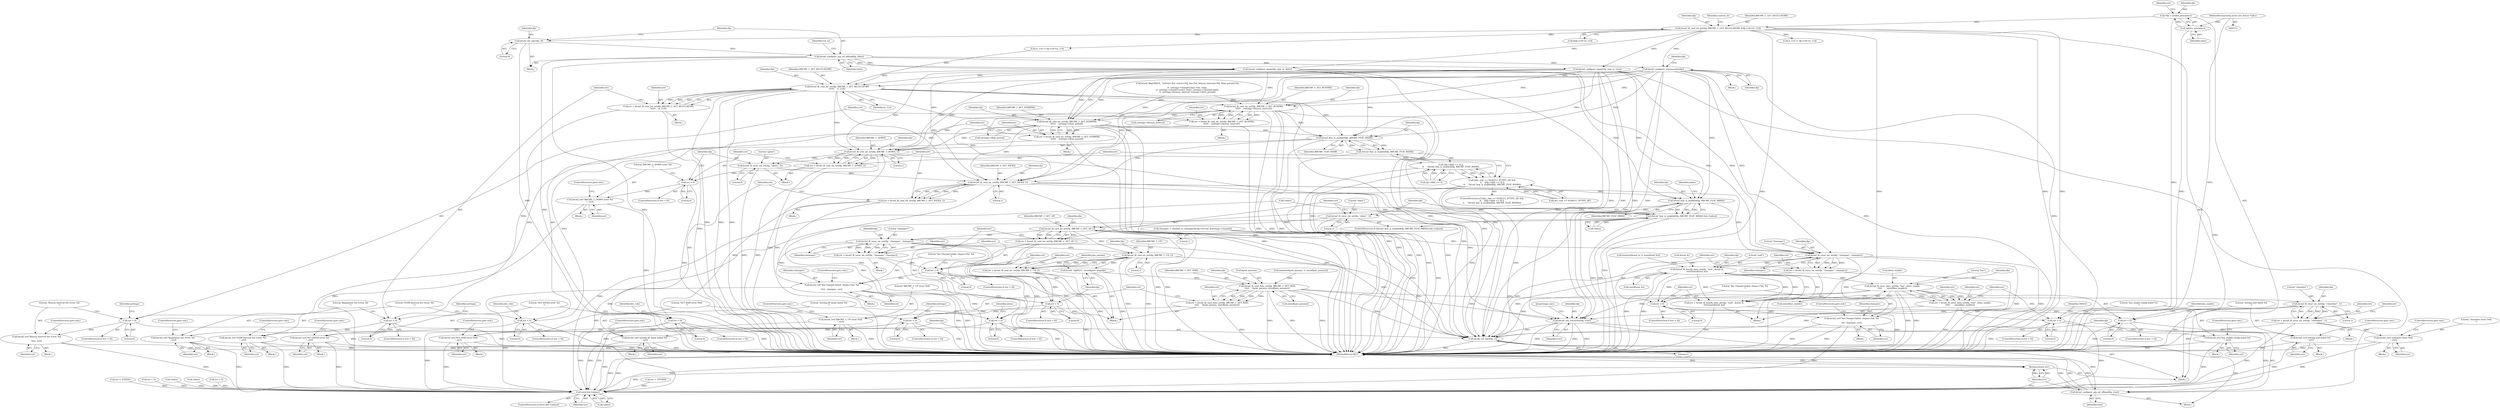 digraph "0_linux_ded89912156b1a47d940a0c954c43afbabd0c42c@API" {
"1000439" [label="(Call,brcmf_configure_opensecurity(ifp))"];
"1000212" [label="(Call,brcmf_fil_cmd_int_get(ifp, BRCMF_C_GET_REGULATORY, &ifp->vif->is_11d))"];
"1000124" [label="(Call,*ifp = netdev_priv(ndev))"];
"1000126" [label="(Call,netdev_priv(ndev))"];
"1000114" [label="(MethodParameterIn,struct net_device *ndev)"];
"1000353" [label="(Call,brcmf_configure_arp_nd_offload(ifp, false))"];
"1000350" [label="(Call,brcmf_set_mpc(ifp, 0))"];
"1000464" [label="(Call,brcmf_fil_cmd_int_set(ifp, BRCMF_C_SET_REGULATORY,\n\t\t\t\t\t\t    is_11d))"];
"1000462" [label="(Call,err = brcmf_fil_cmd_int_set(ifp, BRCMF_C_SET_REGULATORY,\n\t\t\t\t\t\t    is_11d))"];
"1000469" [label="(Call,err < 0)"];
"1000473" [label="(Call,brcmf_err(\"Regulatory Set Error, %d\n\", err))"];
"1000801" [label="(Call,(err) && (!mbss))"];
"1000812" [label="(Return,return err;)"];
"1000484" [label="(Call,brcmf_fil_cmd_int_set(ifp, BRCMF_C_SET_BCNPRD,\n\t\t\t\t\t\t    settings->beacon_interval))"];
"1000482" [label="(Call,err = brcmf_fil_cmd_int_set(ifp, BRCMF_C_SET_BCNPRD,\n\t\t\t\t\t\t    settings->beacon_interval))"];
"1000491" [label="(Call,err < 0)"];
"1000495" [label="(Call,brcmf_err(\"Beacon Interval Set Error, %d\n\",\n\t\t\t\t\t  err))"];
"1000506" [label="(Call,brcmf_fil_cmd_int_set(ifp, BRCMF_C_SET_DTIMPRD,\n\t\t\t\t\t\t    settings->dtim_period))"];
"1000504" [label="(Call,err = brcmf_fil_cmd_int_set(ifp, BRCMF_C_SET_DTIMPRD,\n\t\t\t\t\t\t    settings->dtim_period))"];
"1000513" [label="(Call,err < 0)"];
"1000517" [label="(Call,brcmf_err(\"DTIM Interval Set Error, %d\n\", err))"];
"1000533" [label="(Call,brcmf_feat_is_enabled(ifp, BRCMF_FEAT_RSDB))"];
"1000532" [label="(Call,!brcmf_feat_is_enabled(ifp, BRCMF_FEAT_RSDB))"];
"1000526" [label="(Call,(ifp->ifidx == 0) ||\n\t\t     !brcmf_feat_is_enabled(ifp, BRCMF_FEAT_RSDB))"];
"1000522" [label="(Call,(dev_role == NL80211_IFTYPE_AP) &&\n\t\t    ((ifp->ifidx == 0) ||\n\t\t     !brcmf_feat_is_enabled(ifp, BRCMF_FEAT_RSDB)))"];
"1000539" [label="(Call,brcmf_fil_cmd_int_set(ifp, BRCMF_C_DOWN, 1))"];
"1000537" [label="(Call,err = brcmf_fil_cmd_int_set(ifp, BRCMF_C_DOWN, 1))"];
"1000544" [label="(Call,err < 0)"];
"1000548" [label="(Call,brcmf_err(\"BRCMF_C_DOWN error %d\n\", err))"];
"1000552" [label="(Call,brcmf_fil_iovar_int_set(ifp, \"apsta\", 0))"];
"1000558" [label="(Call,brcmf_fil_cmd_int_set(ifp, BRCMF_C_SET_INFRA, 1))"];
"1000556" [label="(Call,err = brcmf_fil_cmd_int_set(ifp, BRCMF_C_SET_INFRA, 1))"];
"1000563" [label="(Call,err < 0)"];
"1000567" [label="(Call,brcmf_err(\"SET INFRA error %d\n\", err))"];
"1000594" [label="(Call,brcmf_feat_is_enabled(ifp, BRCMF_FEAT_MBSS))"];
"1000593" [label="(Call,(brcmf_feat_is_enabled(ifp, BRCMF_FEAT_MBSS)) && (!mbss))"];
"1000599" [label="(Call,brcmf_fil_iovar_int_set(ifp, \"mbss\", 1))"];
"1000605" [label="(Call,brcmf_fil_cmd_int_set(ifp, BRCMF_C_SET_AP, 1))"];
"1000603" [label="(Call,err = brcmf_fil_cmd_int_set(ifp, BRCMF_C_SET_AP, 1))"];
"1000610" [label="(Call,err < 0)"];
"1000614" [label="(Call,brcmf_err(\"setting AP mode failed %d\n\", err))"];
"1000624" [label="(Call,brcmf_fil_iovar_int_set(ifp, \"chanspec\", chanspec))"];
"1000622" [label="(Call,err = brcmf_fil_iovar_int_set(ifp, \"chanspec\", chanspec))"];
"1000629" [label="(Call,err < 0)"];
"1000633" [label="(Call,brcmf_err(\"Set Channel failed: chspec=%d, %d\n\",\n\t\t\t\t\t  chanspec, err))"];
"1000640" [label="(Call,brcmf_fil_cmd_int_set(ifp, BRCMF_C_UP, 1))"];
"1000638" [label="(Call,err = brcmf_fil_cmd_int_set(ifp, BRCMF_C_UP, 1))"];
"1000645" [label="(Call,err < 0)"];
"1000649" [label="(Call,brcmf_err(\"BRCMF_C_UP error (%d)\n\", err))"];
"1000653" [label="(Call,brcmf_cfg80211_reconfigure_wep(ifp))"];
"1000672" [label="(Call,brcmf_fil_cmd_data_set(ifp, BRCMF_C_SET_SSID,\n\t\t\t\t\t     &join_params, sizeof(join_params)))"];
"1000670" [label="(Call,err = brcmf_fil_cmd_data_set(ifp, BRCMF_C_SET_SSID,\n\t\t\t\t\t     &join_params, sizeof(join_params)))"];
"1000680" [label="(Call,err < 0)"];
"1000684" [label="(Call,brcmf_err(\"SET SSID error (%d)\n\", err))"];
"1000695" [label="(Call,brcmf_fil_iovar_int_set(ifp, \"closednet\", 1))"];
"1000693" [label="(Call,err = brcmf_fil_iovar_int_set(ifp, \"closednet\", 1))"];
"1000702" [label="(Call,brcmf_err(\"closednet error (%d)\n\", err))"];
"1000796" [label="(Call,brcmf_net_setcarrier(ifp, true))"];
"1000806" [label="(Call,brcmf_set_mpc(ifp, 1))"];
"1000809" [label="(Call,brcmf_configure_arp_nd_offload(ifp, true))"];
"1000717" [label="(Call,brcmf_fil_iovar_int_set(ifp, \"chanspec\", chanspec))"];
"1000715" [label="(Call,err = brcmf_fil_iovar_int_set(ifp, \"chanspec\", chanspec))"];
"1000722" [label="(Call,err < 0)"];
"1000726" [label="(Call,brcmf_err(\"Set Channel failed: chspec=%d, %d\n\",\n\t\t\t\t  chanspec, err))"];
"1000733" [label="(Call,brcmf_fil_bsscfg_data_set(ifp, \"ssid\", &ssid_le,\n\t\t\t\t\t\tsizeof(ssid_le)))"];
"1000731" [label="(Call,err = brcmf_fil_bsscfg_data_set(ifp, \"ssid\", &ssid_le,\n\t\t\t\t\t\tsizeof(ssid_le)))"];
"1000741" [label="(Call,err < 0)"];
"1000745" [label="(Call,brcmf_err(\"setting ssid failed %d\n\", err))"];
"1000765" [label="(Call,brcmf_fil_iovar_data_set(ifp, \"bss\", &bss_enable,\n\t\t\t\t\t       sizeof(bss_enable)))"];
"1000763" [label="(Call,err = brcmf_fil_iovar_data_set(ifp, \"bss\", &bss_enable,\n\t\t\t\t\t       sizeof(bss_enable)))"];
"1000773" [label="(Call,err < 0)"];
"1000777" [label="(Call,brcmf_err(\"bss_enable config failed %d\n\", err))"];
"1000133" [label="(Identifier,err)"];
"1000465" [label="(Identifier,ifp)"];
"1000124" [label="(Call,*ifp = netdev_priv(ndev))"];
"1000629" [label="(Call,err < 0)"];
"1000748" [label="(ControlStructure,goto exit;)"];
"1000694" [label="(Identifier,err)"];
"1000657" [label="(Identifier,join_params)"];
"1000491" [label="(Call,err < 0)"];
"1000443" [label="(Identifier,ifp)"];
"1000523" [label="(Call,dev_role == NL80211_IFTYPE_AP)"];
"1000727" [label="(Literal,\"Set Channel failed: chspec=%d, %d\n\")"];
"1000645" [label="(Call,err < 0)"];
"1000651" [label="(Identifier,err)"];
"1000544" [label="(Call,err < 0)"];
"1000507" [label="(Identifier,ifp)"];
"1000745" [label="(Call,brcmf_err(\"setting ssid failed %d\n\", err))"];
"1000597" [label="(Call,!mbss)"];
"1000463" [label="(Identifier,err)"];
"1000600" [label="(Identifier,ifp)"];
"1000536" [label="(Block,)"];
"1000810" [label="(Identifier,ifp)"];
"1000623" [label="(Identifier,err)"];
"1000492" [label="(Identifier,err)"];
"1000406" [label="(Call,brcmf_configure_wpaie(ifp, wpa_ie, false))"];
"1000685" [label="(Literal,\"SET SSID error (%d)\n\")"];
"1000693" [label="(Call,err = brcmf_fil_iovar_int_set(ifp, \"closednet\", 1))"];
"1000768" [label="(Call,&bss_enable)"];
"1000806" [label="(Call,brcmf_set_mpc(ifp, 1))"];
"1000642" [label="(Identifier,BRCMF_C_UP)"];
"1000780" [label="(ControlStructure,goto exit;)"];
"1000484" [label="(Call,brcmf_fil_cmd_int_set(ifp, BRCMF_C_SET_BCNPRD,\n\t\t\t\t\t\t    settings->beacon_interval))"];
"1000552" [label="(Call,brcmf_fil_iovar_int_set(ifp, \"apsta\", 0))"];
"1000731" [label="(Call,err = brcmf_fil_bsscfg_data_set(ifp, \"ssid\", &ssid_le,\n\t\t\t\t\t\tsizeof(ssid_le)))"];
"1000503" [label="(Block,)"];
"1000357" [label="(Identifier,rsn_ie)"];
"1000567" [label="(Call,brcmf_err(\"SET INFRA error %d\n\", err))"];
"1000630" [label="(Identifier,err)"];
"1000604" [label="(Identifier,err)"];
"1000738" [label="(Call,sizeof(ssid_le))"];
"1000547" [label="(Block,)"];
"1000127" [label="(Identifier,ndev)"];
"1000609" [label="(ControlStructure,if (err < 0))"];
"1000704" [label="(Identifier,err)"];
"1000615" [label="(Literal,\"setting AP mode failed %d\n\")"];
"1000690" [label="(Identifier,settings)"];
"1000805" [label="(Block,)"];
"1000472" [label="(Block,)"];
"1000498" [label="(ControlStructure,goto exit;)"];
"1000213" [label="(Identifier,ifp)"];
"1000548" [label="(Call,brcmf_err(\"BRCMF_C_DOWN error %d\n\", err))"];
"1000675" [label="(Call,&join_params)"];
"1000782" [label="(Identifier,TRACE)"];
"1000473" [label="(Call,brcmf_err(\"Regulatory Set Error, %d\n\", err))"];
"1000553" [label="(Identifier,ifp)"];
"1000519" [label="(Identifier,err)"];
"1000736" [label="(Call,&ssid_le)"];
"1000747" [label="(Identifier,err)"];
"1000497" [label="(Identifier,err)"];
"1000624" [label="(Call,brcmf_fil_iovar_int_set(ifp, \"chanspec\", chanspec))"];
"1000450" [label="(Call,!mbss)"];
"1000722" [label="(Call,err < 0)"];
"1000132" [label="(Call,err = -EPERM)"];
"1000612" [label="(Literal,0)"];
"1000355" [label="(Identifier,false)"];
"1000470" [label="(Identifier,err)"];
"1000683" [label="(Block,)"];
"1000506" [label="(Call,brcmf_fil_cmd_int_set(ifp, BRCMF_C_SET_DTIMPRD,\n\t\t\t\t\t\t    settings->dtim_period))"];
"1000486" [label="(Identifier,BRCMF_C_SET_BCNPRD)"];
"1000222" [label="(Identifier,country_ie)"];
"1000594" [label="(Call,brcmf_feat_is_enabled(ifp, BRCMF_FEAT_MBSS))"];
"1000628" [label="(ControlStructure,if (err < 0))"];
"1000743" [label="(Literal,0)"];
"1000751" [label="(Identifier,bss_enable)"];
"1000813" [label="(Identifier,err)"];
"1000700" [label="(Identifier,err)"];
"1000560" [label="(Identifier,BRCMF_C_SET_INFRA)"];
"1000570" [label="(ControlStructure,goto exit;)"];
"1000116" [label="(Block,)"];
"1000520" [label="(ControlStructure,goto exit;)"];
"1000596" [label="(Identifier,BRCMF_FEAT_MBSS)"];
"1000526" [label="(Call,(ifp->ifidx == 0) ||\n\t\t     !brcmf_feat_is_enabled(ifp, BRCMF_FEAT_RSDB))"];
"1000679" [label="(ControlStructure,if (err < 0))"];
"1000496" [label="(Literal,\"Beacon Interval Set Error, %d\n\")"];
"1000681" [label="(Identifier,err)"];
"1000649" [label="(Call,brcmf_err(\"BRCMF_C_UP error (%d)\n\", err))"];
"1000564" [label="(Identifier,err)"];
"1000541" [label="(Identifier,BRCMF_C_DOWN)"];
"1000732" [label="(Identifier,err)"];
"1000734" [label="(Identifier,ifp)"];
"1000682" [label="(Literal,0)"];
"1000740" [label="(ControlStructure,if (err < 0))"];
"1000671" [label="(Identifier,err)"];
"1000770" [label="(Call,sizeof(bss_enable))"];
"1000517" [label="(Call,brcmf_err(\"DTIM Interval Set Error, %d\n\", err))"];
"1000524" [label="(Identifier,dev_role)"];
"1000592" [label="(ControlStructure,if ((brcmf_feat_is_enabled(ifp, BRCMF_FEAT_MBSS)) && (!mbss)))"];
"1000542" [label="(Literal,1)"];
"1000568" [label="(Literal,\"SET INFRA error %d\n\")"];
"1000811" [label="(Identifier,true)"];
"1000513" [label="(Call,err < 0)"];
"1000565" [label="(Literal,0)"];
"1000625" [label="(Identifier,ifp)"];
"1000212" [label="(Call,brcmf_fil_cmd_int_get(ifp, BRCMF_C_GET_REGULATORY, &ifp->vif->is_11d))"];
"1000726" [label="(Call,brcmf_err(\"Set Channel failed: chspec=%d, %d\n\",\n\t\t\t\t  chanspec, err))"];
"1000632" [label="(Block,)"];
"1000439" [label="(Call,brcmf_configure_opensecurity(ifp))"];
"1000677" [label="(Call,sizeof(join_params))"];
"1000537" [label="(Call,err = brcmf_fil_cmd_int_set(ifp, BRCMF_C_DOWN, 1))"];
"1000505" [label="(Identifier,err)"];
"1000595" [label="(Identifier,ifp)"];
"1000485" [label="(Identifier,ifp)"];
"1000550" [label="(Identifier,err)"];
"1000554" [label="(Literal,\"apsta\")"];
"1000744" [label="(Block,)"];
"1000715" [label="(Call,err = brcmf_fil_iovar_int_set(ifp, \"chanspec\", chanspec))"];
"1000672" [label="(Call,brcmf_fil_cmd_data_set(ifp, BRCMF_C_SET_SSID,\n\t\t\t\t\t     &join_params, sizeof(join_params)))"];
"1000555" [label="(Literal,0)"];
"1000692" [label="(Block,)"];
"1000764" [label="(Identifier,err)"];
"1000721" [label="(ControlStructure,if (err < 0))"];
"1000741" [label="(Call,err < 0)"];
"1000352" [label="(Literal,0)"];
"1000733" [label="(Call,brcmf_fil_bsscfg_data_set(ifp, \"ssid\", &ssid_le,\n\t\t\t\t\t\tsizeof(ssid_le)))"];
"1000774" [label="(Identifier,err)"];
"1000742" [label="(Identifier,err)"];
"1000635" [label="(Identifier,chanspec)"];
"1000350" [label="(Call,brcmf_set_mpc(ifp, 0))"];
"1000543" [label="(ControlStructure,if (err < 0))"];
"1000561" [label="(Literal,1)"];
"1000549" [label="(Literal,\"BRCMF_C_DOWN error %d\n\")"];
"1000779" [label="(Identifier,err)"];
"1000474" [label="(Literal,\"Regulatory Set Error, %d\n\")"];
"1000634" [label="(Literal,\"Set Channel failed: chspec=%d, %d\n\")"];
"1000643" [label="(Literal,1)"];
"1000582" [label="(Call,err = -EINVAL)"];
"1000540" [label="(Identifier,ifp)"];
"1000655" [label="(Call,memset(&join_params, 0, sizeof(join_params)))"];
"1000705" [label="(ControlStructure,goto exit;)"];
"1000493" [label="(Literal,0)"];
"1000718" [label="(Identifier,ifp)"];
"1000532" [label="(Call,!brcmf_feat_is_enabled(ifp, BRCMF_FEAT_RSDB))"];
"1000452" [label="(Block,)"];
"1000440" [label="(Identifier,ifp)"];
"1000803" [label="(Call,!mbss)"];
"1000613" [label="(Block,)"];
"1000114" [label="(MethodParameterIn,struct net_device *ndev)"];
"1000636" [label="(Identifier,err)"];
"1000461" [label="(Block,)"];
"1000535" [label="(Identifier,BRCMF_FEAT_RSDB)"];
"1000476" [label="(ControlStructure,goto exit;)"];
"1000719" [label="(Literal,\"chanspec\")"];
"1000777" [label="(Call,brcmf_err(\"bss_enable config failed %d\n\", err))"];
"1000626" [label="(Literal,\"chanspec\")"];
"1000641" [label="(Identifier,ifp)"];
"1000627" [label="(Identifier,chanspec)"];
"1000411" [label="(Call,err < 0)"];
"1000435" [label="(Block,)"];
"1000558" [label="(Call,brcmf_fil_cmd_int_set(ifp, BRCMF_C_SET_INFRA, 1))"];
"1000730" [label="(ControlStructure,goto exit;)"];
"1000155" [label="(Call,brcmf_dbg(TRACE, \"ctrlchn=%d, center=%d, bw=%d, beacon_interval=%d, dtim_period=%d,\n\",\n\t\t  settings->chandef.chan->hw_value,\n\t\t  settings->chandef.center_freq1, settings->chandef.width,\n\t\t  settings->beacon_interval, settings->dtim_period))"];
"1000809" [label="(Call,brcmf_configure_arp_nd_offload(ifp, true))"];
"1000728" [label="(Identifier,chanspec)"];
"1000569" [label="(Identifier,err)"];
"1000638" [label="(Call,err = brcmf_fil_cmd_int_set(ifp, BRCMF_C_UP, 1))"];
"1000557" [label="(Identifier,err)"];
"1000796" [label="(Call,brcmf_net_setcarrier(ifp, true))"];
"1000534" [label="(Identifier,ifp)"];
"1000521" [label="(ControlStructure,if ((dev_role == NL80211_IFTYPE_AP) &&\n\t\t    ((ifp->ifidx == 0) ||\n\t\t     !brcmf_feat_is_enabled(ifp, BRCMF_FEAT_RSDB))))"];
"1000142" [label="(Call,chanspec = chandef_to_chanspec(&cfg->d11inf, &settings->chandef))"];
"1000644" [label="(ControlStructure,if (err < 0))"];
"1000647" [label="(Literal,0)"];
"1000695" [label="(Call,brcmf_fil_iovar_int_set(ifp, \"closednet\", 1))"];
"1000799" [label="(JumpTarget,exit:)"];
"1000606" [label="(Identifier,ifp)"];
"1000765" [label="(Call,brcmf_fil_iovar_data_set(ifp, \"bss\", &bss_enable,\n\t\t\t\t\t       sizeof(bss_enable)))"];
"1000814" [label="(MethodReturn,RET)"];
"1000475" [label="(Identifier,err)"];
"1000126" [label="(Call,netdev_priv(ndev))"];
"1000620" [label="(Identifier,mbss)"];
"1000797" [label="(Identifier,ifp)"];
"1000773" [label="(Call,err < 0)"];
"1000687" [label="(ControlStructure,goto exit;)"];
"1000468" [label="(ControlStructure,if (err < 0))"];
"1000614" [label="(Call,brcmf_err(\"setting AP mode failed %d\n\", err))"];
"1000808" [label="(Literal,1)"];
"1000546" [label="(Literal,0)"];
"1000351" [label="(Identifier,ifp)"];
"1000619" [label="(Call,!mbss)"];
"1000639" [label="(Identifier,err)"];
"1000650" [label="(Literal,\"BRCMF_C_UP error (%d)\n\")"];
"1000490" [label="(ControlStructure,if (err < 0))"];
"1000494" [label="(Block,)"];
"1000516" [label="(Block,)"];
"1000483" [label="(Identifier,err)"];
"1000522" [label="(Call,(dev_role == NL80211_IFTYPE_AP) &&\n\t\t    ((ifp->ifidx == 0) ||\n\t\t     !brcmf_feat_is_enabled(ifp, BRCMF_FEAT_RSDB)))"];
"1000518" [label="(Literal,\"DTIM Interval Set Error, %d\n\")"];
"1000654" [label="(Identifier,ifp)"];
"1000607" [label="(Identifier,BRCMF_C_SET_AP)"];
"1000349" [label="(Block,)"];
"1000479" [label="(Identifier,settings)"];
"1000539" [label="(Call,brcmf_fil_cmd_int_set(ifp, BRCMF_C_DOWN, 1))"];
"1000538" [label="(Identifier,err)"];
"1000545" [label="(Identifier,err)"];
"1000633" [label="(Call,brcmf_err(\"Set Channel failed: chspec=%d, %d\n\",\n\t\t\t\t\t  chanspec, err))"];
"1000574" [label="(Call,is_11d != ifp->vif->is_11d)"];
"1000617" [label="(ControlStructure,goto exit;)"];
"1000467" [label="(Identifier,is_11d)"];
"1000495" [label="(Call,brcmf_err(\"Beacon Interval Set Error, %d\n\",\n\t\t\t\t\t  err))"];
"1000725" [label="(Block,)"];
"1000767" [label="(Literal,\"bss\")"];
"1000563" [label="(Call,err < 0)"];
"1000562" [label="(ControlStructure,if (err < 0))"];
"1000471" [label="(Literal,0)"];
"1000602" [label="(Literal,1)"];
"1000591" [label="(Block,)"];
"1000684" [label="(Call,brcmf_err(\"SET SSID error (%d)\n\", err))"];
"1000512" [label="(ControlStructure,if (err < 0))"];
"1000798" [label="(Identifier,true)"];
"1000347" [label="(Call,!mbss)"];
"1000603" [label="(Call,err = brcmf_fil_cmd_int_set(ifp, BRCMF_C_SET_AP, 1))"];
"1000766" [label="(Identifier,ifp)"];
"1000605" [label="(Call,brcmf_fil_cmd_int_set(ifp, BRCMF_C_SET_AP, 1))"];
"1000464" [label="(Call,brcmf_fil_cmd_int_set(ifp, BRCMF_C_SET_REGULATORY,\n\t\t\t\t\t\t    is_11d))"];
"1000610" [label="(Call,err < 0)"];
"1000646" [label="(Identifier,err)"];
"1000653" [label="(Call,brcmf_cfg80211_reconfigure_wep(ifp))"];
"1000598" [label="(Identifier,mbss)"];
"1000599" [label="(Call,brcmf_fil_iovar_int_set(ifp, \"mbss\", 1))"];
"1000696" [label="(Identifier,ifp)"];
"1000801" [label="(Call,(err) && (!mbss))"];
"1000703" [label="(Literal,\"closednet error (%d)\n\")"];
"1000800" [label="(ControlStructure,if ((err) && (!mbss)))"];
"1000589" [label="(Identifier,dev_role)"];
"1000670" [label="(Call,err = brcmf_fil_cmd_data_set(ifp, BRCMF_C_SET_SSID,\n\t\t\t\t\t     &join_params, sizeof(join_params)))"];
"1000454" [label="(Call,is_11d != ifp->vif->is_11d)"];
"1000469" [label="(Call,err < 0)"];
"1000608" [label="(Literal,1)"];
"1000724" [label="(Literal,0)"];
"1000509" [label="(Call,settings->dtim_period)"];
"1000714" [label="(Block,)"];
"1000125" [label="(Identifier,ifp)"];
"1000807" [label="(Identifier,ifp)"];
"1000648" [label="(Block,)"];
"1000723" [label="(Identifier,err)"];
"1000354" [label="(Identifier,ifp)"];
"1000640" [label="(Call,brcmf_fil_cmd_int_set(ifp, BRCMF_C_UP, 1))"];
"1000514" [label="(Identifier,err)"];
"1000622" [label="(Call,err = brcmf_fil_iovar_int_set(ifp, \"chanspec\", chanspec))"];
"1000686" [label="(Identifier,err)"];
"1000508" [label="(Identifier,BRCMF_C_SET_DTIMPRD)"];
"1000776" [label="(Block,)"];
"1000214" [label="(Identifier,BRCMF_C_GET_REGULATORY)"];
"1000746" [label="(Literal,\"setting ssid failed %d\n\")"];
"1000601" [label="(Literal,\"mbss\")"];
"1000559" [label="(Identifier,ifp)"];
"1000680" [label="(Call,err < 0)"];
"1000501" [label="(Identifier,settings)"];
"1000566" [label="(Block,)"];
"1000735" [label="(Literal,\"ssid\")"];
"1000487" [label="(Call,settings->beacon_interval)"];
"1000466" [label="(Identifier,BRCMF_C_SET_REGULATORY)"];
"1000515" [label="(Literal,0)"];
"1000611" [label="(Identifier,err)"];
"1000593" [label="(Call,(brcmf_feat_is_enabled(ifp, BRCMF_FEAT_MBSS)) && (!mbss))"];
"1000621" [label="(Block,)"];
"1000674" [label="(Identifier,BRCMF_C_SET_SSID)"];
"1000775" [label="(Literal,0)"];
"1000717" [label="(Call,brcmf_fil_iovar_int_set(ifp, \"chanspec\", chanspec))"];
"1000812" [label="(Return,return err;)"];
"1000616" [label="(Identifier,err)"];
"1000716" [label="(Identifier,err)"];
"1000425" [label="(Call,brcmf_configure_wpaie(ifp, tmp_ie, true))"];
"1000772" [label="(ControlStructure,if (err < 0))"];
"1000215" [label="(Call,&ifp->vif->is_11d)"];
"1000763" [label="(Call,err = brcmf_fil_iovar_data_set(ifp, \"bss\", &bss_enable,\n\t\t\t\t\t       sizeof(bss_enable)))"];
"1000482" [label="(Call,err = brcmf_fil_cmd_int_set(ifp, BRCMF_C_SET_BCNPRD,\n\t\t\t\t\t\t    settings->beacon_interval))"];
"1000802" [label="(Identifier,err)"];
"1000551" [label="(ControlStructure,goto exit;)"];
"1000556" [label="(Call,err = brcmf_fil_cmd_int_set(ifp, BRCMF_C_SET_INFRA, 1))"];
"1000698" [label="(Literal,1)"];
"1000243" [label="(Call,memset(&ssid_le, 0, sizeof(ssid_le)))"];
"1000430" [label="(Call,err < 0)"];
"1000702" [label="(Call,brcmf_err(\"closednet error (%d)\n\", err))"];
"1000504" [label="(Call,err = brcmf_fil_cmd_int_set(ifp, BRCMF_C_SET_DTIMPRD,\n\t\t\t\t\t\t    settings->dtim_period))"];
"1000631" [label="(Literal,0)"];
"1000701" [label="(Block,)"];
"1000720" [label="(Identifier,chanspec)"];
"1000673" [label="(Identifier,ifp)"];
"1000353" [label="(Call,brcmf_configure_arp_nd_offload(ifp, false))"];
"1000462" [label="(Call,err = brcmf_fil_cmd_int_set(ifp, BRCMF_C_SET_REGULATORY,\n\t\t\t\t\t\t    is_11d))"];
"1000481" [label="(Block,)"];
"1000637" [label="(ControlStructure,goto exit;)"];
"1000697" [label="(Literal,\"closednet\")"];
"1000652" [label="(ControlStructure,goto exit;)"];
"1000778" [label="(Literal,\"bss_enable config failed %d\n\")"];
"1000527" [label="(Call,ifp->ifidx == 0)"];
"1000729" [label="(Identifier,err)"];
"1000533" [label="(Call,brcmf_feat_is_enabled(ifp, BRCMF_FEAT_RSDB))"];
"1000439" -> "1000435"  [label="AST: "];
"1000439" -> "1000440"  [label="CFG: "];
"1000440" -> "1000439"  [label="AST: "];
"1000443" -> "1000439"  [label="CFG: "];
"1000439" -> "1000814"  [label="DDG: "];
"1000439" -> "1000814"  [label="DDG: "];
"1000212" -> "1000439"  [label="DDG: "];
"1000353" -> "1000439"  [label="DDG: "];
"1000439" -> "1000464"  [label="DDG: "];
"1000439" -> "1000484"  [label="DDG: "];
"1000439" -> "1000506"  [label="DDG: "];
"1000439" -> "1000533"  [label="DDG: "];
"1000439" -> "1000539"  [label="DDG: "];
"1000439" -> "1000558"  [label="DDG: "];
"1000439" -> "1000594"  [label="DDG: "];
"1000439" -> "1000717"  [label="DDG: "];
"1000439" -> "1000796"  [label="DDG: "];
"1000439" -> "1000806"  [label="DDG: "];
"1000212" -> "1000116"  [label="AST: "];
"1000212" -> "1000215"  [label="CFG: "];
"1000213" -> "1000212"  [label="AST: "];
"1000214" -> "1000212"  [label="AST: "];
"1000215" -> "1000212"  [label="AST: "];
"1000222" -> "1000212"  [label="CFG: "];
"1000212" -> "1000814"  [label="DDG: "];
"1000212" -> "1000814"  [label="DDG: "];
"1000212" -> "1000814"  [label="DDG: "];
"1000212" -> "1000814"  [label="DDG: "];
"1000124" -> "1000212"  [label="DDG: "];
"1000212" -> "1000350"  [label="DDG: "];
"1000212" -> "1000406"  [label="DDG: "];
"1000212" -> "1000425"  [label="DDG: "];
"1000212" -> "1000454"  [label="DDG: "];
"1000212" -> "1000574"  [label="DDG: "];
"1000124" -> "1000116"  [label="AST: "];
"1000124" -> "1000126"  [label="CFG: "];
"1000125" -> "1000124"  [label="AST: "];
"1000126" -> "1000124"  [label="AST: "];
"1000133" -> "1000124"  [label="CFG: "];
"1000124" -> "1000814"  [label="DDG: "];
"1000126" -> "1000124"  [label="DDG: "];
"1000126" -> "1000127"  [label="CFG: "];
"1000127" -> "1000126"  [label="AST: "];
"1000126" -> "1000814"  [label="DDG: "];
"1000114" -> "1000126"  [label="DDG: "];
"1000114" -> "1000112"  [label="AST: "];
"1000114" -> "1000814"  [label="DDG: "];
"1000353" -> "1000349"  [label="AST: "];
"1000353" -> "1000355"  [label="CFG: "];
"1000354" -> "1000353"  [label="AST: "];
"1000355" -> "1000353"  [label="AST: "];
"1000357" -> "1000353"  [label="CFG: "];
"1000353" -> "1000814"  [label="DDG: "];
"1000353" -> "1000814"  [label="DDG: "];
"1000350" -> "1000353"  [label="DDG: "];
"1000353" -> "1000406"  [label="DDG: "];
"1000353" -> "1000406"  [label="DDG: "];
"1000353" -> "1000425"  [label="DDG: "];
"1000350" -> "1000349"  [label="AST: "];
"1000350" -> "1000352"  [label="CFG: "];
"1000351" -> "1000350"  [label="AST: "];
"1000352" -> "1000350"  [label="AST: "];
"1000354" -> "1000350"  [label="CFG: "];
"1000350" -> "1000814"  [label="DDG: "];
"1000464" -> "1000462"  [label="AST: "];
"1000464" -> "1000467"  [label="CFG: "];
"1000465" -> "1000464"  [label="AST: "];
"1000466" -> "1000464"  [label="AST: "];
"1000467" -> "1000464"  [label="AST: "];
"1000462" -> "1000464"  [label="CFG: "];
"1000464" -> "1000814"  [label="DDG: "];
"1000464" -> "1000814"  [label="DDG: "];
"1000464" -> "1000814"  [label="DDG: "];
"1000464" -> "1000462"  [label="DDG: "];
"1000464" -> "1000462"  [label="DDG: "];
"1000464" -> "1000462"  [label="DDG: "];
"1000406" -> "1000464"  [label="DDG: "];
"1000425" -> "1000464"  [label="DDG: "];
"1000454" -> "1000464"  [label="DDG: "];
"1000464" -> "1000484"  [label="DDG: "];
"1000464" -> "1000506"  [label="DDG: "];
"1000464" -> "1000533"  [label="DDG: "];
"1000464" -> "1000539"  [label="DDG: "];
"1000464" -> "1000558"  [label="DDG: "];
"1000464" -> "1000806"  [label="DDG: "];
"1000462" -> "1000461"  [label="AST: "];
"1000463" -> "1000462"  [label="AST: "];
"1000470" -> "1000462"  [label="CFG: "];
"1000462" -> "1000814"  [label="DDG: "];
"1000462" -> "1000469"  [label="DDG: "];
"1000469" -> "1000468"  [label="AST: "];
"1000469" -> "1000471"  [label="CFG: "];
"1000470" -> "1000469"  [label="AST: "];
"1000471" -> "1000469"  [label="AST: "];
"1000474" -> "1000469"  [label="CFG: "];
"1000479" -> "1000469"  [label="CFG: "];
"1000469" -> "1000814"  [label="DDG: "];
"1000469" -> "1000473"  [label="DDG: "];
"1000473" -> "1000472"  [label="AST: "];
"1000473" -> "1000475"  [label="CFG: "];
"1000474" -> "1000473"  [label="AST: "];
"1000475" -> "1000473"  [label="AST: "];
"1000476" -> "1000473"  [label="CFG: "];
"1000473" -> "1000814"  [label="DDG: "];
"1000473" -> "1000801"  [label="DDG: "];
"1000801" -> "1000800"  [label="AST: "];
"1000801" -> "1000802"  [label="CFG: "];
"1000801" -> "1000803"  [label="CFG: "];
"1000802" -> "1000801"  [label="AST: "];
"1000803" -> "1000801"  [label="AST: "];
"1000807" -> "1000801"  [label="CFG: "];
"1000813" -> "1000801"  [label="CFG: "];
"1000801" -> "1000814"  [label="DDG: "];
"1000801" -> "1000814"  [label="DDG: "];
"1000801" -> "1000814"  [label="DDG: "];
"1000548" -> "1000801"  [label="DDG: "];
"1000680" -> "1000801"  [label="DDG: "];
"1000649" -> "1000801"  [label="DDG: "];
"1000567" -> "1000801"  [label="DDG: "];
"1000614" -> "1000801"  [label="DDG: "];
"1000430" -> "1000801"  [label="DDG: "];
"1000684" -> "1000801"  [label="DDG: "];
"1000702" -> "1000801"  [label="DDG: "];
"1000777" -> "1000801"  [label="DDG: "];
"1000411" -> "1000801"  [label="DDG: "];
"1000582" -> "1000801"  [label="DDG: "];
"1000726" -> "1000801"  [label="DDG: "];
"1000745" -> "1000801"  [label="DDG: "];
"1000495" -> "1000801"  [label="DDG: "];
"1000517" -> "1000801"  [label="DDG: "];
"1000132" -> "1000801"  [label="DDG: "];
"1000563" -> "1000801"  [label="DDG: "];
"1000693" -> "1000801"  [label="DDG: "];
"1000633" -> "1000801"  [label="DDG: "];
"1000773" -> "1000801"  [label="DDG: "];
"1000803" -> "1000801"  [label="DDG: "];
"1000593" -> "1000801"  [label="DDG: "];
"1000450" -> "1000801"  [label="DDG: "];
"1000347" -> "1000801"  [label="DDG: "];
"1000619" -> "1000801"  [label="DDG: "];
"1000801" -> "1000812"  [label="DDG: "];
"1000812" -> "1000116"  [label="AST: "];
"1000812" -> "1000813"  [label="CFG: "];
"1000813" -> "1000812"  [label="AST: "];
"1000814" -> "1000812"  [label="CFG: "];
"1000812" -> "1000814"  [label="DDG: "];
"1000813" -> "1000812"  [label="DDG: "];
"1000484" -> "1000482"  [label="AST: "];
"1000484" -> "1000487"  [label="CFG: "];
"1000485" -> "1000484"  [label="AST: "];
"1000486" -> "1000484"  [label="AST: "];
"1000487" -> "1000484"  [label="AST: "];
"1000482" -> "1000484"  [label="CFG: "];
"1000484" -> "1000814"  [label="DDG: "];
"1000484" -> "1000814"  [label="DDG: "];
"1000484" -> "1000814"  [label="DDG: "];
"1000484" -> "1000482"  [label="DDG: "];
"1000484" -> "1000482"  [label="DDG: "];
"1000484" -> "1000482"  [label="DDG: "];
"1000406" -> "1000484"  [label="DDG: "];
"1000425" -> "1000484"  [label="DDG: "];
"1000155" -> "1000484"  [label="DDG: "];
"1000484" -> "1000506"  [label="DDG: "];
"1000484" -> "1000533"  [label="DDG: "];
"1000484" -> "1000539"  [label="DDG: "];
"1000484" -> "1000558"  [label="DDG: "];
"1000484" -> "1000806"  [label="DDG: "];
"1000482" -> "1000481"  [label="AST: "];
"1000483" -> "1000482"  [label="AST: "];
"1000492" -> "1000482"  [label="CFG: "];
"1000482" -> "1000814"  [label="DDG: "];
"1000482" -> "1000491"  [label="DDG: "];
"1000491" -> "1000490"  [label="AST: "];
"1000491" -> "1000493"  [label="CFG: "];
"1000492" -> "1000491"  [label="AST: "];
"1000493" -> "1000491"  [label="AST: "];
"1000496" -> "1000491"  [label="CFG: "];
"1000501" -> "1000491"  [label="CFG: "];
"1000491" -> "1000814"  [label="DDG: "];
"1000491" -> "1000495"  [label="DDG: "];
"1000495" -> "1000494"  [label="AST: "];
"1000495" -> "1000497"  [label="CFG: "];
"1000496" -> "1000495"  [label="AST: "];
"1000497" -> "1000495"  [label="AST: "];
"1000498" -> "1000495"  [label="CFG: "];
"1000495" -> "1000814"  [label="DDG: "];
"1000506" -> "1000504"  [label="AST: "];
"1000506" -> "1000509"  [label="CFG: "];
"1000507" -> "1000506"  [label="AST: "];
"1000508" -> "1000506"  [label="AST: "];
"1000509" -> "1000506"  [label="AST: "];
"1000504" -> "1000506"  [label="CFG: "];
"1000506" -> "1000814"  [label="DDG: "];
"1000506" -> "1000814"  [label="DDG: "];
"1000506" -> "1000814"  [label="DDG: "];
"1000506" -> "1000504"  [label="DDG: "];
"1000506" -> "1000504"  [label="DDG: "];
"1000506" -> "1000504"  [label="DDG: "];
"1000406" -> "1000506"  [label="DDG: "];
"1000425" -> "1000506"  [label="DDG: "];
"1000155" -> "1000506"  [label="DDG: "];
"1000506" -> "1000533"  [label="DDG: "];
"1000506" -> "1000539"  [label="DDG: "];
"1000506" -> "1000558"  [label="DDG: "];
"1000506" -> "1000806"  [label="DDG: "];
"1000504" -> "1000503"  [label="AST: "];
"1000505" -> "1000504"  [label="AST: "];
"1000514" -> "1000504"  [label="CFG: "];
"1000504" -> "1000814"  [label="DDG: "];
"1000504" -> "1000513"  [label="DDG: "];
"1000513" -> "1000512"  [label="AST: "];
"1000513" -> "1000515"  [label="CFG: "];
"1000514" -> "1000513"  [label="AST: "];
"1000515" -> "1000513"  [label="AST: "];
"1000518" -> "1000513"  [label="CFG: "];
"1000524" -> "1000513"  [label="CFG: "];
"1000513" -> "1000814"  [label="DDG: "];
"1000513" -> "1000517"  [label="DDG: "];
"1000517" -> "1000516"  [label="AST: "];
"1000517" -> "1000519"  [label="CFG: "];
"1000518" -> "1000517"  [label="AST: "];
"1000519" -> "1000517"  [label="AST: "];
"1000520" -> "1000517"  [label="CFG: "];
"1000517" -> "1000814"  [label="DDG: "];
"1000533" -> "1000532"  [label="AST: "];
"1000533" -> "1000535"  [label="CFG: "];
"1000534" -> "1000533"  [label="AST: "];
"1000535" -> "1000533"  [label="AST: "];
"1000532" -> "1000533"  [label="CFG: "];
"1000533" -> "1000814"  [label="DDG: "];
"1000533" -> "1000532"  [label="DDG: "];
"1000533" -> "1000532"  [label="DDG: "];
"1000406" -> "1000533"  [label="DDG: "];
"1000425" -> "1000533"  [label="DDG: "];
"1000533" -> "1000539"  [label="DDG: "];
"1000533" -> "1000558"  [label="DDG: "];
"1000532" -> "1000526"  [label="AST: "];
"1000526" -> "1000532"  [label="CFG: "];
"1000532" -> "1000814"  [label="DDG: "];
"1000532" -> "1000526"  [label="DDG: "];
"1000526" -> "1000522"  [label="AST: "];
"1000526" -> "1000527"  [label="CFG: "];
"1000527" -> "1000526"  [label="AST: "];
"1000522" -> "1000526"  [label="CFG: "];
"1000526" -> "1000814"  [label="DDG: "];
"1000526" -> "1000814"  [label="DDG: "];
"1000526" -> "1000522"  [label="DDG: "];
"1000526" -> "1000522"  [label="DDG: "];
"1000527" -> "1000526"  [label="DDG: "];
"1000527" -> "1000526"  [label="DDG: "];
"1000522" -> "1000521"  [label="AST: "];
"1000522" -> "1000523"  [label="CFG: "];
"1000523" -> "1000522"  [label="AST: "];
"1000538" -> "1000522"  [label="CFG: "];
"1000557" -> "1000522"  [label="CFG: "];
"1000522" -> "1000814"  [label="DDG: "];
"1000522" -> "1000814"  [label="DDG: "];
"1000522" -> "1000814"  [label="DDG: "];
"1000523" -> "1000522"  [label="DDG: "];
"1000523" -> "1000522"  [label="DDG: "];
"1000539" -> "1000537"  [label="AST: "];
"1000539" -> "1000542"  [label="CFG: "];
"1000540" -> "1000539"  [label="AST: "];
"1000541" -> "1000539"  [label="AST: "];
"1000542" -> "1000539"  [label="AST: "];
"1000537" -> "1000539"  [label="CFG: "];
"1000539" -> "1000814"  [label="DDG: "];
"1000539" -> "1000814"  [label="DDG: "];
"1000539" -> "1000537"  [label="DDG: "];
"1000539" -> "1000537"  [label="DDG: "];
"1000539" -> "1000537"  [label="DDG: "];
"1000406" -> "1000539"  [label="DDG: "];
"1000425" -> "1000539"  [label="DDG: "];
"1000539" -> "1000552"  [label="DDG: "];
"1000539" -> "1000806"  [label="DDG: "];
"1000537" -> "1000536"  [label="AST: "];
"1000538" -> "1000537"  [label="AST: "];
"1000545" -> "1000537"  [label="CFG: "];
"1000537" -> "1000814"  [label="DDG: "];
"1000537" -> "1000544"  [label="DDG: "];
"1000544" -> "1000543"  [label="AST: "];
"1000544" -> "1000546"  [label="CFG: "];
"1000545" -> "1000544"  [label="AST: "];
"1000546" -> "1000544"  [label="AST: "];
"1000549" -> "1000544"  [label="CFG: "];
"1000553" -> "1000544"  [label="CFG: "];
"1000544" -> "1000814"  [label="DDG: "];
"1000544" -> "1000548"  [label="DDG: "];
"1000548" -> "1000547"  [label="AST: "];
"1000548" -> "1000550"  [label="CFG: "];
"1000549" -> "1000548"  [label="AST: "];
"1000550" -> "1000548"  [label="AST: "];
"1000551" -> "1000548"  [label="CFG: "];
"1000548" -> "1000814"  [label="DDG: "];
"1000552" -> "1000536"  [label="AST: "];
"1000552" -> "1000555"  [label="CFG: "];
"1000553" -> "1000552"  [label="AST: "];
"1000554" -> "1000552"  [label="AST: "];
"1000555" -> "1000552"  [label="AST: "];
"1000557" -> "1000552"  [label="CFG: "];
"1000552" -> "1000814"  [label="DDG: "];
"1000552" -> "1000558"  [label="DDG: "];
"1000558" -> "1000556"  [label="AST: "];
"1000558" -> "1000561"  [label="CFG: "];
"1000559" -> "1000558"  [label="AST: "];
"1000560" -> "1000558"  [label="AST: "];
"1000561" -> "1000558"  [label="AST: "];
"1000556" -> "1000558"  [label="CFG: "];
"1000558" -> "1000814"  [label="DDG: "];
"1000558" -> "1000814"  [label="DDG: "];
"1000558" -> "1000556"  [label="DDG: "];
"1000558" -> "1000556"  [label="DDG: "];
"1000558" -> "1000556"  [label="DDG: "];
"1000406" -> "1000558"  [label="DDG: "];
"1000425" -> "1000558"  [label="DDG: "];
"1000558" -> "1000594"  [label="DDG: "];
"1000558" -> "1000717"  [label="DDG: "];
"1000558" -> "1000796"  [label="DDG: "];
"1000558" -> "1000806"  [label="DDG: "];
"1000556" -> "1000452"  [label="AST: "];
"1000557" -> "1000556"  [label="AST: "];
"1000564" -> "1000556"  [label="CFG: "];
"1000556" -> "1000814"  [label="DDG: "];
"1000556" -> "1000563"  [label="DDG: "];
"1000563" -> "1000562"  [label="AST: "];
"1000563" -> "1000565"  [label="CFG: "];
"1000564" -> "1000563"  [label="AST: "];
"1000565" -> "1000563"  [label="AST: "];
"1000568" -> "1000563"  [label="CFG: "];
"1000589" -> "1000563"  [label="CFG: "];
"1000563" -> "1000814"  [label="DDG: "];
"1000563" -> "1000567"  [label="DDG: "];
"1000567" -> "1000566"  [label="AST: "];
"1000567" -> "1000569"  [label="CFG: "];
"1000568" -> "1000567"  [label="AST: "];
"1000569" -> "1000567"  [label="AST: "];
"1000570" -> "1000567"  [label="CFG: "];
"1000567" -> "1000814"  [label="DDG: "];
"1000594" -> "1000593"  [label="AST: "];
"1000594" -> "1000596"  [label="CFG: "];
"1000595" -> "1000594"  [label="AST: "];
"1000596" -> "1000594"  [label="AST: "];
"1000598" -> "1000594"  [label="CFG: "];
"1000593" -> "1000594"  [label="CFG: "];
"1000594" -> "1000814"  [label="DDG: "];
"1000594" -> "1000593"  [label="DDG: "];
"1000594" -> "1000593"  [label="DDG: "];
"1000406" -> "1000594"  [label="DDG: "];
"1000425" -> "1000594"  [label="DDG: "];
"1000594" -> "1000599"  [label="DDG: "];
"1000594" -> "1000605"  [label="DDG: "];
"1000593" -> "1000592"  [label="AST: "];
"1000593" -> "1000597"  [label="CFG: "];
"1000597" -> "1000593"  [label="AST: "];
"1000600" -> "1000593"  [label="CFG: "];
"1000604" -> "1000593"  [label="CFG: "];
"1000593" -> "1000814"  [label="DDG: "];
"1000593" -> "1000814"  [label="DDG: "];
"1000597" -> "1000593"  [label="DDG: "];
"1000450" -> "1000593"  [label="DDG: "];
"1000599" -> "1000592"  [label="AST: "];
"1000599" -> "1000602"  [label="CFG: "];
"1000600" -> "1000599"  [label="AST: "];
"1000601" -> "1000599"  [label="AST: "];
"1000602" -> "1000599"  [label="AST: "];
"1000604" -> "1000599"  [label="CFG: "];
"1000599" -> "1000814"  [label="DDG: "];
"1000599" -> "1000605"  [label="DDG: "];
"1000605" -> "1000603"  [label="AST: "];
"1000605" -> "1000608"  [label="CFG: "];
"1000606" -> "1000605"  [label="AST: "];
"1000607" -> "1000605"  [label="AST: "];
"1000608" -> "1000605"  [label="AST: "];
"1000603" -> "1000605"  [label="CFG: "];
"1000605" -> "1000814"  [label="DDG: "];
"1000605" -> "1000814"  [label="DDG: "];
"1000605" -> "1000603"  [label="DDG: "];
"1000605" -> "1000603"  [label="DDG: "];
"1000605" -> "1000603"  [label="DDG: "];
"1000605" -> "1000624"  [label="DDG: "];
"1000605" -> "1000640"  [label="DDG: "];
"1000605" -> "1000806"  [label="DDG: "];
"1000603" -> "1000591"  [label="AST: "];
"1000604" -> "1000603"  [label="AST: "];
"1000611" -> "1000603"  [label="CFG: "];
"1000603" -> "1000814"  [label="DDG: "];
"1000603" -> "1000610"  [label="DDG: "];
"1000610" -> "1000609"  [label="AST: "];
"1000610" -> "1000612"  [label="CFG: "];
"1000611" -> "1000610"  [label="AST: "];
"1000612" -> "1000610"  [label="AST: "];
"1000615" -> "1000610"  [label="CFG: "];
"1000620" -> "1000610"  [label="CFG: "];
"1000610" -> "1000814"  [label="DDG: "];
"1000610" -> "1000614"  [label="DDG: "];
"1000614" -> "1000613"  [label="AST: "];
"1000614" -> "1000616"  [label="CFG: "];
"1000615" -> "1000614"  [label="AST: "];
"1000616" -> "1000614"  [label="AST: "];
"1000617" -> "1000614"  [label="CFG: "];
"1000614" -> "1000814"  [label="DDG: "];
"1000624" -> "1000622"  [label="AST: "];
"1000624" -> "1000627"  [label="CFG: "];
"1000625" -> "1000624"  [label="AST: "];
"1000626" -> "1000624"  [label="AST: "];
"1000627" -> "1000624"  [label="AST: "];
"1000622" -> "1000624"  [label="CFG: "];
"1000624" -> "1000814"  [label="DDG: "];
"1000624" -> "1000814"  [label="DDG: "];
"1000624" -> "1000622"  [label="DDG: "];
"1000624" -> "1000622"  [label="DDG: "];
"1000624" -> "1000622"  [label="DDG: "];
"1000142" -> "1000624"  [label="DDG: "];
"1000624" -> "1000633"  [label="DDG: "];
"1000624" -> "1000640"  [label="DDG: "];
"1000624" -> "1000806"  [label="DDG: "];
"1000622" -> "1000621"  [label="AST: "];
"1000623" -> "1000622"  [label="AST: "];
"1000630" -> "1000622"  [label="CFG: "];
"1000622" -> "1000814"  [label="DDG: "];
"1000622" -> "1000629"  [label="DDG: "];
"1000629" -> "1000628"  [label="AST: "];
"1000629" -> "1000631"  [label="CFG: "];
"1000630" -> "1000629"  [label="AST: "];
"1000631" -> "1000629"  [label="AST: "];
"1000634" -> "1000629"  [label="CFG: "];
"1000639" -> "1000629"  [label="CFG: "];
"1000629" -> "1000814"  [label="DDG: "];
"1000629" -> "1000633"  [label="DDG: "];
"1000633" -> "1000632"  [label="AST: "];
"1000633" -> "1000636"  [label="CFG: "];
"1000634" -> "1000633"  [label="AST: "];
"1000635" -> "1000633"  [label="AST: "];
"1000636" -> "1000633"  [label="AST: "];
"1000637" -> "1000633"  [label="CFG: "];
"1000633" -> "1000814"  [label="DDG: "];
"1000633" -> "1000814"  [label="DDG: "];
"1000640" -> "1000638"  [label="AST: "];
"1000640" -> "1000643"  [label="CFG: "];
"1000641" -> "1000640"  [label="AST: "];
"1000642" -> "1000640"  [label="AST: "];
"1000643" -> "1000640"  [label="AST: "];
"1000638" -> "1000640"  [label="CFG: "];
"1000640" -> "1000814"  [label="DDG: "];
"1000640" -> "1000814"  [label="DDG: "];
"1000640" -> "1000638"  [label="DDG: "];
"1000640" -> "1000638"  [label="DDG: "];
"1000640" -> "1000638"  [label="DDG: "];
"1000640" -> "1000653"  [label="DDG: "];
"1000640" -> "1000806"  [label="DDG: "];
"1000638" -> "1000591"  [label="AST: "];
"1000639" -> "1000638"  [label="AST: "];
"1000646" -> "1000638"  [label="CFG: "];
"1000638" -> "1000814"  [label="DDG: "];
"1000638" -> "1000645"  [label="DDG: "];
"1000645" -> "1000644"  [label="AST: "];
"1000645" -> "1000647"  [label="CFG: "];
"1000646" -> "1000645"  [label="AST: "];
"1000647" -> "1000645"  [label="AST: "];
"1000650" -> "1000645"  [label="CFG: "];
"1000654" -> "1000645"  [label="CFG: "];
"1000645" -> "1000814"  [label="DDG: "];
"1000645" -> "1000649"  [label="DDG: "];
"1000649" -> "1000648"  [label="AST: "];
"1000649" -> "1000651"  [label="CFG: "];
"1000650" -> "1000649"  [label="AST: "];
"1000651" -> "1000649"  [label="AST: "];
"1000652" -> "1000649"  [label="CFG: "];
"1000649" -> "1000814"  [label="DDG: "];
"1000653" -> "1000591"  [label="AST: "];
"1000653" -> "1000654"  [label="CFG: "];
"1000654" -> "1000653"  [label="AST: "];
"1000657" -> "1000653"  [label="CFG: "];
"1000653" -> "1000814"  [label="DDG: "];
"1000653" -> "1000672"  [label="DDG: "];
"1000672" -> "1000670"  [label="AST: "];
"1000672" -> "1000677"  [label="CFG: "];
"1000673" -> "1000672"  [label="AST: "];
"1000674" -> "1000672"  [label="AST: "];
"1000675" -> "1000672"  [label="AST: "];
"1000677" -> "1000672"  [label="AST: "];
"1000670" -> "1000672"  [label="CFG: "];
"1000672" -> "1000814"  [label="DDG: "];
"1000672" -> "1000814"  [label="DDG: "];
"1000672" -> "1000814"  [label="DDG: "];
"1000672" -> "1000670"  [label="DDG: "];
"1000672" -> "1000670"  [label="DDG: "];
"1000672" -> "1000670"  [label="DDG: "];
"1000655" -> "1000672"  [label="DDG: "];
"1000672" -> "1000695"  [label="DDG: "];
"1000672" -> "1000796"  [label="DDG: "];
"1000672" -> "1000806"  [label="DDG: "];
"1000670" -> "1000591"  [label="AST: "];
"1000671" -> "1000670"  [label="AST: "];
"1000681" -> "1000670"  [label="CFG: "];
"1000670" -> "1000814"  [label="DDG: "];
"1000670" -> "1000680"  [label="DDG: "];
"1000680" -> "1000679"  [label="AST: "];
"1000680" -> "1000682"  [label="CFG: "];
"1000681" -> "1000680"  [label="AST: "];
"1000682" -> "1000680"  [label="AST: "];
"1000685" -> "1000680"  [label="CFG: "];
"1000690" -> "1000680"  [label="CFG: "];
"1000680" -> "1000814"  [label="DDG: "];
"1000680" -> "1000684"  [label="DDG: "];
"1000684" -> "1000683"  [label="AST: "];
"1000684" -> "1000686"  [label="CFG: "];
"1000685" -> "1000684"  [label="AST: "];
"1000686" -> "1000684"  [label="AST: "];
"1000687" -> "1000684"  [label="CFG: "];
"1000684" -> "1000814"  [label="DDG: "];
"1000695" -> "1000693"  [label="AST: "];
"1000695" -> "1000698"  [label="CFG: "];
"1000696" -> "1000695"  [label="AST: "];
"1000697" -> "1000695"  [label="AST: "];
"1000698" -> "1000695"  [label="AST: "];
"1000693" -> "1000695"  [label="CFG: "];
"1000695" -> "1000814"  [label="DDG: "];
"1000695" -> "1000693"  [label="DDG: "];
"1000695" -> "1000693"  [label="DDG: "];
"1000695" -> "1000693"  [label="DDG: "];
"1000695" -> "1000796"  [label="DDG: "];
"1000695" -> "1000806"  [label="DDG: "];
"1000693" -> "1000692"  [label="AST: "];
"1000694" -> "1000693"  [label="AST: "];
"1000700" -> "1000693"  [label="CFG: "];
"1000693" -> "1000814"  [label="DDG: "];
"1000693" -> "1000702"  [label="DDG: "];
"1000702" -> "1000701"  [label="AST: "];
"1000702" -> "1000704"  [label="CFG: "];
"1000703" -> "1000702"  [label="AST: "];
"1000704" -> "1000702"  [label="AST: "];
"1000705" -> "1000702"  [label="CFG: "];
"1000702" -> "1000814"  [label="DDG: "];
"1000796" -> "1000116"  [label="AST: "];
"1000796" -> "1000798"  [label="CFG: "];
"1000797" -> "1000796"  [label="AST: "];
"1000798" -> "1000796"  [label="AST: "];
"1000799" -> "1000796"  [label="CFG: "];
"1000796" -> "1000814"  [label="DDG: "];
"1000796" -> "1000814"  [label="DDG: "];
"1000796" -> "1000814"  [label="DDG: "];
"1000406" -> "1000796"  [label="DDG: "];
"1000425" -> "1000796"  [label="DDG: "];
"1000425" -> "1000796"  [label="DDG: "];
"1000765" -> "1000796"  [label="DDG: "];
"1000796" -> "1000806"  [label="DDG: "];
"1000796" -> "1000809"  [label="DDG: "];
"1000806" -> "1000805"  [label="AST: "];
"1000806" -> "1000808"  [label="CFG: "];
"1000807" -> "1000806"  [label="AST: "];
"1000808" -> "1000806"  [label="AST: "];
"1000810" -> "1000806"  [label="CFG: "];
"1000806" -> "1000814"  [label="DDG: "];
"1000406" -> "1000806"  [label="DDG: "];
"1000425" -> "1000806"  [label="DDG: "];
"1000717" -> "1000806"  [label="DDG: "];
"1000733" -> "1000806"  [label="DDG: "];
"1000765" -> "1000806"  [label="DDG: "];
"1000806" -> "1000809"  [label="DDG: "];
"1000809" -> "1000805"  [label="AST: "];
"1000809" -> "1000811"  [label="CFG: "];
"1000810" -> "1000809"  [label="AST: "];
"1000811" -> "1000809"  [label="AST: "];
"1000813" -> "1000809"  [label="CFG: "];
"1000809" -> "1000814"  [label="DDG: "];
"1000809" -> "1000814"  [label="DDG: "];
"1000809" -> "1000814"  [label="DDG: "];
"1000425" -> "1000809"  [label="DDG: "];
"1000717" -> "1000715"  [label="AST: "];
"1000717" -> "1000720"  [label="CFG: "];
"1000718" -> "1000717"  [label="AST: "];
"1000719" -> "1000717"  [label="AST: "];
"1000720" -> "1000717"  [label="AST: "];
"1000715" -> "1000717"  [label="CFG: "];
"1000717" -> "1000814"  [label="DDG: "];
"1000717" -> "1000814"  [label="DDG: "];
"1000717" -> "1000715"  [label="DDG: "];
"1000717" -> "1000715"  [label="DDG: "];
"1000717" -> "1000715"  [label="DDG: "];
"1000406" -> "1000717"  [label="DDG: "];
"1000425" -> "1000717"  [label="DDG: "];
"1000142" -> "1000717"  [label="DDG: "];
"1000717" -> "1000726"  [label="DDG: "];
"1000717" -> "1000733"  [label="DDG: "];
"1000715" -> "1000714"  [label="AST: "];
"1000716" -> "1000715"  [label="AST: "];
"1000723" -> "1000715"  [label="CFG: "];
"1000715" -> "1000814"  [label="DDG: "];
"1000715" -> "1000722"  [label="DDG: "];
"1000722" -> "1000721"  [label="AST: "];
"1000722" -> "1000724"  [label="CFG: "];
"1000723" -> "1000722"  [label="AST: "];
"1000724" -> "1000722"  [label="AST: "];
"1000727" -> "1000722"  [label="CFG: "];
"1000732" -> "1000722"  [label="CFG: "];
"1000722" -> "1000814"  [label="DDG: "];
"1000722" -> "1000726"  [label="DDG: "];
"1000726" -> "1000725"  [label="AST: "];
"1000726" -> "1000729"  [label="CFG: "];
"1000727" -> "1000726"  [label="AST: "];
"1000728" -> "1000726"  [label="AST: "];
"1000729" -> "1000726"  [label="AST: "];
"1000730" -> "1000726"  [label="CFG: "];
"1000726" -> "1000814"  [label="DDG: "];
"1000726" -> "1000814"  [label="DDG: "];
"1000733" -> "1000731"  [label="AST: "];
"1000733" -> "1000738"  [label="CFG: "];
"1000734" -> "1000733"  [label="AST: "];
"1000735" -> "1000733"  [label="AST: "];
"1000736" -> "1000733"  [label="AST: "];
"1000738" -> "1000733"  [label="AST: "];
"1000731" -> "1000733"  [label="CFG: "];
"1000733" -> "1000814"  [label="DDG: "];
"1000733" -> "1000814"  [label="DDG: "];
"1000733" -> "1000731"  [label="DDG: "];
"1000733" -> "1000731"  [label="DDG: "];
"1000733" -> "1000731"  [label="DDG: "];
"1000243" -> "1000733"  [label="DDG: "];
"1000733" -> "1000765"  [label="DDG: "];
"1000731" -> "1000714"  [label="AST: "];
"1000732" -> "1000731"  [label="AST: "];
"1000742" -> "1000731"  [label="CFG: "];
"1000731" -> "1000814"  [label="DDG: "];
"1000731" -> "1000741"  [label="DDG: "];
"1000741" -> "1000740"  [label="AST: "];
"1000741" -> "1000743"  [label="CFG: "];
"1000742" -> "1000741"  [label="AST: "];
"1000743" -> "1000741"  [label="AST: "];
"1000746" -> "1000741"  [label="CFG: "];
"1000751" -> "1000741"  [label="CFG: "];
"1000741" -> "1000814"  [label="DDG: "];
"1000741" -> "1000745"  [label="DDG: "];
"1000745" -> "1000744"  [label="AST: "];
"1000745" -> "1000747"  [label="CFG: "];
"1000746" -> "1000745"  [label="AST: "];
"1000747" -> "1000745"  [label="AST: "];
"1000748" -> "1000745"  [label="CFG: "];
"1000745" -> "1000814"  [label="DDG: "];
"1000765" -> "1000763"  [label="AST: "];
"1000765" -> "1000770"  [label="CFG: "];
"1000766" -> "1000765"  [label="AST: "];
"1000767" -> "1000765"  [label="AST: "];
"1000768" -> "1000765"  [label="AST: "];
"1000770" -> "1000765"  [label="AST: "];
"1000763" -> "1000765"  [label="CFG: "];
"1000765" -> "1000814"  [label="DDG: "];
"1000765" -> "1000814"  [label="DDG: "];
"1000765" -> "1000763"  [label="DDG: "];
"1000765" -> "1000763"  [label="DDG: "];
"1000765" -> "1000763"  [label="DDG: "];
"1000763" -> "1000714"  [label="AST: "];
"1000764" -> "1000763"  [label="AST: "];
"1000774" -> "1000763"  [label="CFG: "];
"1000763" -> "1000814"  [label="DDG: "];
"1000763" -> "1000773"  [label="DDG: "];
"1000773" -> "1000772"  [label="AST: "];
"1000773" -> "1000775"  [label="CFG: "];
"1000774" -> "1000773"  [label="AST: "];
"1000775" -> "1000773"  [label="AST: "];
"1000778" -> "1000773"  [label="CFG: "];
"1000782" -> "1000773"  [label="CFG: "];
"1000773" -> "1000814"  [label="DDG: "];
"1000773" -> "1000777"  [label="DDG: "];
"1000777" -> "1000776"  [label="AST: "];
"1000777" -> "1000779"  [label="CFG: "];
"1000778" -> "1000777"  [label="AST: "];
"1000779" -> "1000777"  [label="AST: "];
"1000780" -> "1000777"  [label="CFG: "];
"1000777" -> "1000814"  [label="DDG: "];
}
